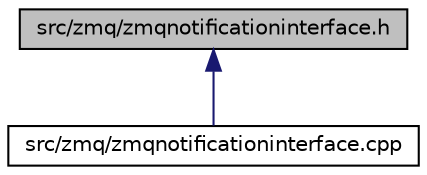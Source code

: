 digraph "src/zmq/zmqnotificationinterface.h"
{
  edge [fontname="Helvetica",fontsize="10",labelfontname="Helvetica",labelfontsize="10"];
  node [fontname="Helvetica",fontsize="10",shape=record];
  Node6 [label="src/zmq/zmqnotificationinterface.h",height=0.2,width=0.4,color="black", fillcolor="grey75", style="filled", fontcolor="black"];
  Node6 -> Node7 [dir="back",color="midnightblue",fontsize="10",style="solid",fontname="Helvetica"];
  Node7 [label="src/zmq/zmqnotificationinterface.cpp",height=0.2,width=0.4,color="black", fillcolor="white", style="filled",URL="$zmqnotificationinterface_8cpp.html"];
}
